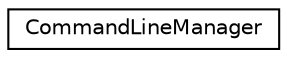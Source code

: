 digraph "类继承关系图"
{
  edge [fontname="Helvetica",fontsize="10",labelfontname="Helvetica",labelfontsize="10"];
  node [fontname="Helvetica",fontsize="10",shape=record];
  rankdir="LR";
  Node0 [label="CommandLineManager",height=0.2,width=0.4,color="black", fillcolor="white", style="filled",URL="$class_command_line_manager.html"];
}
